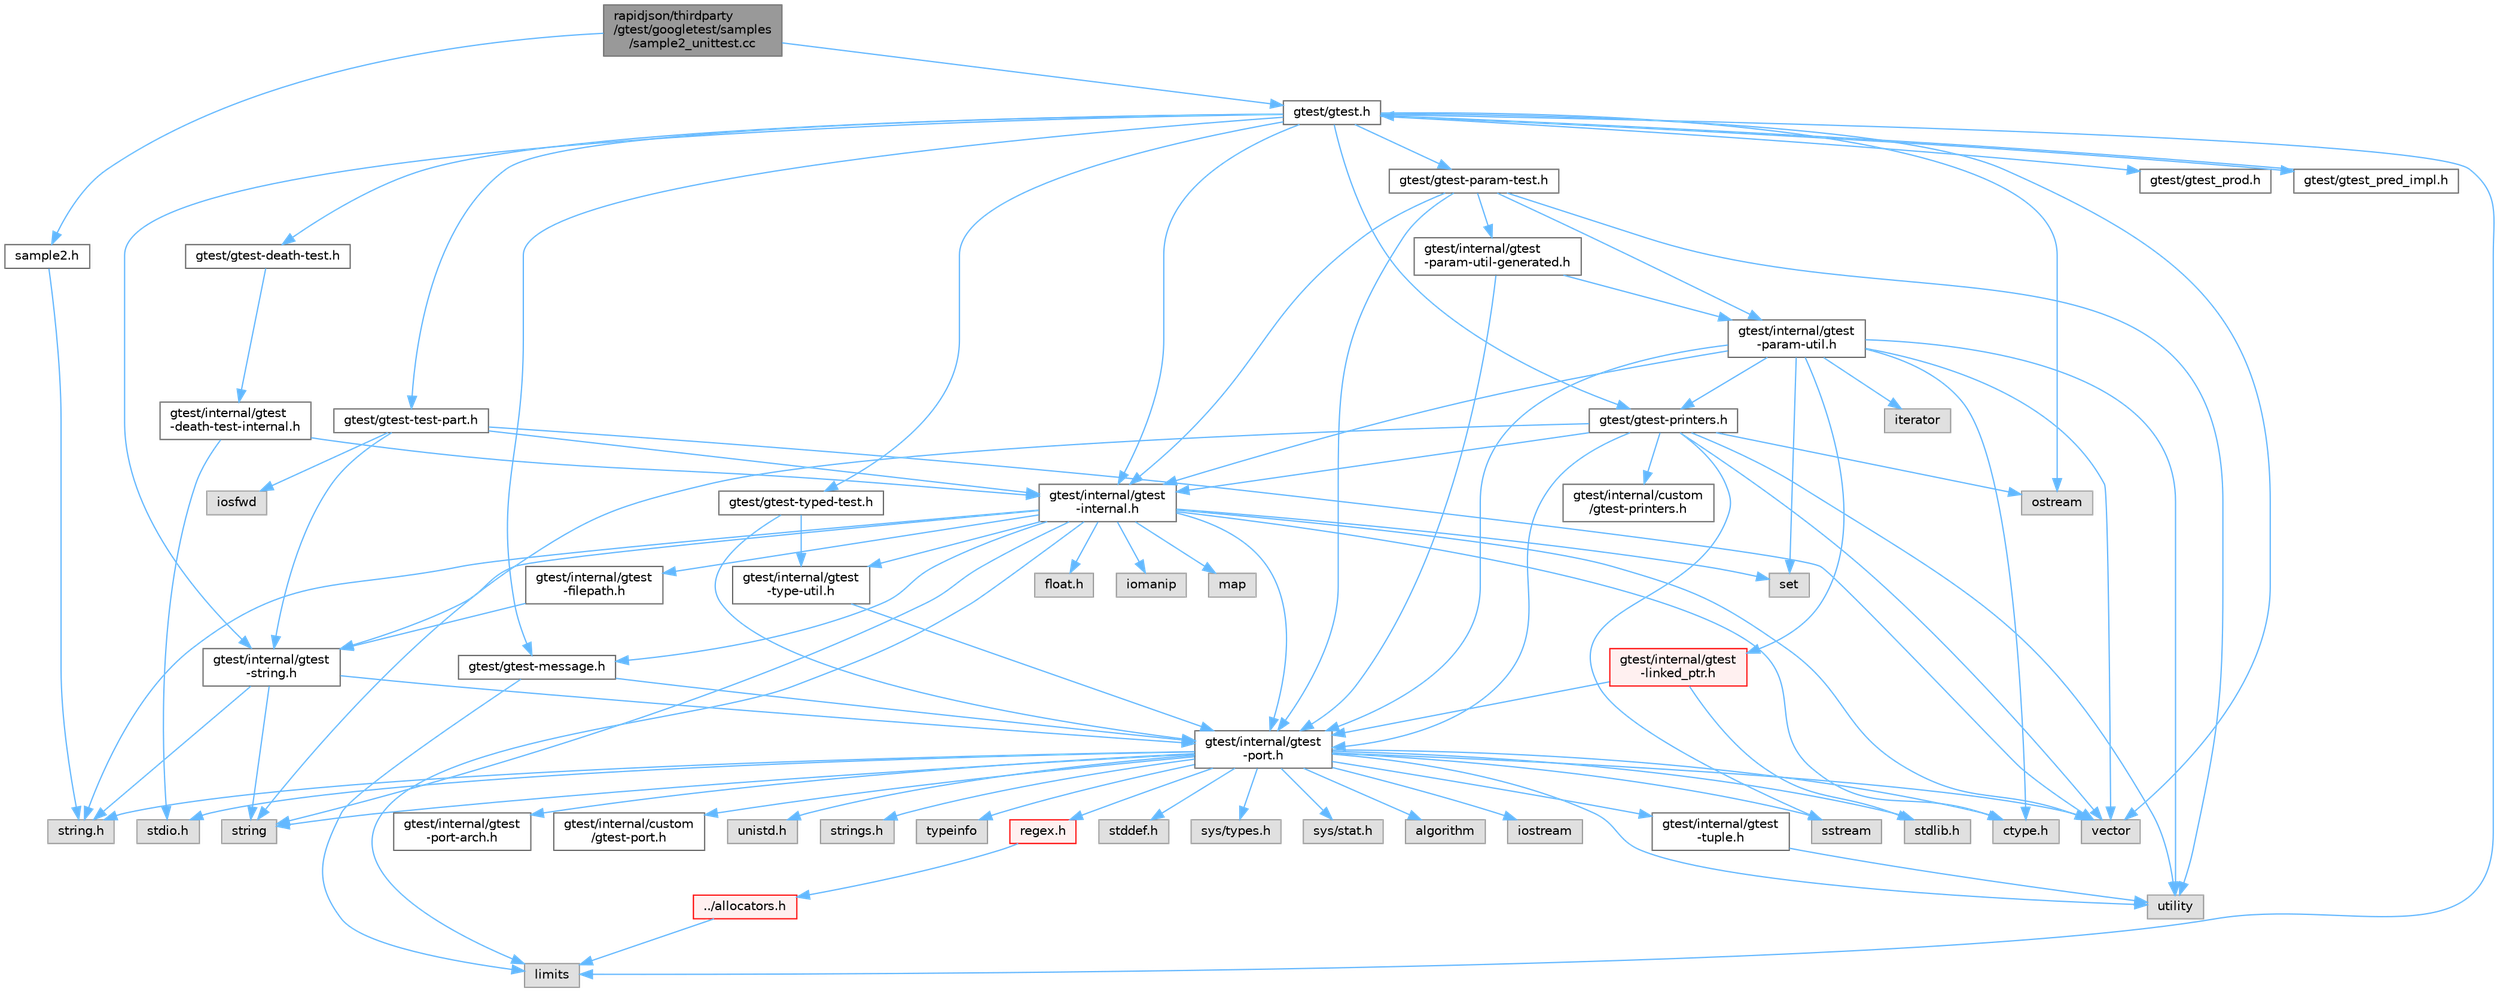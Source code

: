 digraph "rapidjson/thirdparty/gtest/googletest/samples/sample2_unittest.cc"
{
 // LATEX_PDF_SIZE
  bgcolor="transparent";
  edge [fontname=Helvetica,fontsize=10,labelfontname=Helvetica,labelfontsize=10];
  node [fontname=Helvetica,fontsize=10,shape=box,height=0.2,width=0.4];
  Node1 [id="Node000001",label="rapidjson/thirdparty\l/gtest/googletest/samples\l/sample2_unittest.cc",height=0.2,width=0.4,color="gray40", fillcolor="grey60", style="filled", fontcolor="black",tooltip=" "];
  Node1 -> Node2 [id="edge1_Node000001_Node000002",color="steelblue1",style="solid",tooltip=" "];
  Node2 [id="Node000002",label="sample2.h",height=0.2,width=0.4,color="grey40", fillcolor="white", style="filled",URL="$sample2_8h.html",tooltip=" "];
  Node2 -> Node3 [id="edge2_Node000002_Node000003",color="steelblue1",style="solid",tooltip=" "];
  Node3 [id="Node000003",label="string.h",height=0.2,width=0.4,color="grey60", fillcolor="#E0E0E0", style="filled",tooltip=" "];
  Node1 -> Node4 [id="edge3_Node000001_Node000004",color="steelblue1",style="solid",tooltip=" "];
  Node4 [id="Node000004",label="gtest/gtest.h",height=0.2,width=0.4,color="grey40", fillcolor="white", style="filled",URL="$gtest_8h.html",tooltip=" "];
  Node4 -> Node5 [id="edge4_Node000004_Node000005",color="steelblue1",style="solid",tooltip=" "];
  Node5 [id="Node000005",label="limits",height=0.2,width=0.4,color="grey60", fillcolor="#E0E0E0", style="filled",tooltip=" "];
  Node4 -> Node6 [id="edge5_Node000004_Node000006",color="steelblue1",style="solid",tooltip=" "];
  Node6 [id="Node000006",label="ostream",height=0.2,width=0.4,color="grey60", fillcolor="#E0E0E0", style="filled",tooltip=" "];
  Node4 -> Node7 [id="edge6_Node000004_Node000007",color="steelblue1",style="solid",tooltip=" "];
  Node7 [id="Node000007",label="vector",height=0.2,width=0.4,color="grey60", fillcolor="#E0E0E0", style="filled",tooltip=" "];
  Node4 -> Node8 [id="edge7_Node000004_Node000008",color="steelblue1",style="solid",tooltip=" "];
  Node8 [id="Node000008",label="gtest/internal/gtest\l-internal.h",height=0.2,width=0.4,color="grey40", fillcolor="white", style="filled",URL="$gtest-internal_8h.html",tooltip=" "];
  Node8 -> Node9 [id="edge8_Node000008_Node000009",color="steelblue1",style="solid",tooltip=" "];
  Node9 [id="Node000009",label="gtest/internal/gtest\l-port.h",height=0.2,width=0.4,color="grey40", fillcolor="white", style="filled",URL="$gtest-port_8h.html",tooltip=" "];
  Node9 -> Node10 [id="edge9_Node000009_Node000010",color="steelblue1",style="solid",tooltip=" "];
  Node10 [id="Node000010",label="ctype.h",height=0.2,width=0.4,color="grey60", fillcolor="#E0E0E0", style="filled",tooltip=" "];
  Node9 -> Node11 [id="edge10_Node000009_Node000011",color="steelblue1",style="solid",tooltip=" "];
  Node11 [id="Node000011",label="stddef.h",height=0.2,width=0.4,color="grey60", fillcolor="#E0E0E0", style="filled",tooltip=" "];
  Node9 -> Node12 [id="edge11_Node000009_Node000012",color="steelblue1",style="solid",tooltip=" "];
  Node12 [id="Node000012",label="stdlib.h",height=0.2,width=0.4,color="grey60", fillcolor="#E0E0E0", style="filled",tooltip=" "];
  Node9 -> Node13 [id="edge12_Node000009_Node000013",color="steelblue1",style="solid",tooltip=" "];
  Node13 [id="Node000013",label="stdio.h",height=0.2,width=0.4,color="grey60", fillcolor="#E0E0E0", style="filled",tooltip=" "];
  Node9 -> Node3 [id="edge13_Node000009_Node000003",color="steelblue1",style="solid",tooltip=" "];
  Node9 -> Node14 [id="edge14_Node000009_Node000014",color="steelblue1",style="solid",tooltip=" "];
  Node14 [id="Node000014",label="sys/types.h",height=0.2,width=0.4,color="grey60", fillcolor="#E0E0E0", style="filled",tooltip=" "];
  Node9 -> Node15 [id="edge15_Node000009_Node000015",color="steelblue1",style="solid",tooltip=" "];
  Node15 [id="Node000015",label="sys/stat.h",height=0.2,width=0.4,color="grey60", fillcolor="#E0E0E0", style="filled",tooltip=" "];
  Node9 -> Node16 [id="edge16_Node000009_Node000016",color="steelblue1",style="solid",tooltip=" "];
  Node16 [id="Node000016",label="string",height=0.2,width=0.4,color="grey60", fillcolor="#E0E0E0", style="filled",tooltip=" "];
  Node9 -> Node17 [id="edge17_Node000009_Node000017",color="steelblue1",style="solid",tooltip=" "];
  Node17 [id="Node000017",label="algorithm",height=0.2,width=0.4,color="grey60", fillcolor="#E0E0E0", style="filled",tooltip=" "];
  Node9 -> Node18 [id="edge18_Node000009_Node000018",color="steelblue1",style="solid",tooltip=" "];
  Node18 [id="Node000018",label="iostream",height=0.2,width=0.4,color="grey60", fillcolor="#E0E0E0", style="filled",tooltip=" "];
  Node9 -> Node19 [id="edge19_Node000009_Node000019",color="steelblue1",style="solid",tooltip=" "];
  Node19 [id="Node000019",label="sstream",height=0.2,width=0.4,color="grey60", fillcolor="#E0E0E0", style="filled",tooltip=" "];
  Node9 -> Node20 [id="edge20_Node000009_Node000020",color="steelblue1",style="solid",tooltip=" "];
  Node20 [id="Node000020",label="utility",height=0.2,width=0.4,color="grey60", fillcolor="#E0E0E0", style="filled",tooltip=" "];
  Node9 -> Node7 [id="edge21_Node000009_Node000007",color="steelblue1",style="solid",tooltip=" "];
  Node9 -> Node21 [id="edge22_Node000009_Node000021",color="steelblue1",style="solid",tooltip=" "];
  Node21 [id="Node000021",label="gtest/internal/gtest\l-port-arch.h",height=0.2,width=0.4,color="grey40", fillcolor="white", style="filled",URL="$gtest-port-arch_8h.html",tooltip=" "];
  Node9 -> Node22 [id="edge23_Node000009_Node000022",color="steelblue1",style="solid",tooltip=" "];
  Node22 [id="Node000022",label="gtest/internal/custom\l/gtest-port.h",height=0.2,width=0.4,color="grey40", fillcolor="white", style="filled",URL="$custom_2gtest-port_8h.html",tooltip=" "];
  Node9 -> Node23 [id="edge24_Node000009_Node000023",color="steelblue1",style="solid",tooltip=" "];
  Node23 [id="Node000023",label="unistd.h",height=0.2,width=0.4,color="grey60", fillcolor="#E0E0E0", style="filled",tooltip=" "];
  Node9 -> Node24 [id="edge25_Node000009_Node000024",color="steelblue1",style="solid",tooltip=" "];
  Node24 [id="Node000024",label="strings.h",height=0.2,width=0.4,color="grey60", fillcolor="#E0E0E0", style="filled",tooltip=" "];
  Node9 -> Node25 [id="edge26_Node000009_Node000025",color="steelblue1",style="solid",tooltip=" "];
  Node25 [id="Node000025",label="regex.h",height=0.2,width=0.4,color="red", fillcolor="#FFF0F0", style="filled",URL="$regex_8h.html",tooltip=" "];
  Node25 -> Node26 [id="edge27_Node000025_Node000026",color="steelblue1",style="solid",tooltip=" "];
  Node26 [id="Node000026",label="../allocators.h",height=0.2,width=0.4,color="red", fillcolor="#FFF0F0", style="filled",URL="$allocators_8h.html",tooltip=" "];
  Node26 -> Node5 [id="edge28_Node000026_Node000005",color="steelblue1",style="solid",tooltip=" "];
  Node9 -> Node38 [id="edge29_Node000009_Node000038",color="steelblue1",style="solid",tooltip=" "];
  Node38 [id="Node000038",label="typeinfo",height=0.2,width=0.4,color="grey60", fillcolor="#E0E0E0", style="filled",tooltip=" "];
  Node9 -> Node39 [id="edge30_Node000009_Node000039",color="steelblue1",style="solid",tooltip=" "];
  Node39 [id="Node000039",label="gtest/internal/gtest\l-tuple.h",height=0.2,width=0.4,color="grey40", fillcolor="white", style="filled",URL="$gtest-tuple_8h.html",tooltip=" "];
  Node39 -> Node20 [id="edge31_Node000039_Node000020",color="steelblue1",style="solid",tooltip=" "];
  Node8 -> Node10 [id="edge32_Node000008_Node000010",color="steelblue1",style="solid",tooltip=" "];
  Node8 -> Node40 [id="edge33_Node000008_Node000040",color="steelblue1",style="solid",tooltip=" "];
  Node40 [id="Node000040",label="float.h",height=0.2,width=0.4,color="grey60", fillcolor="#E0E0E0", style="filled",tooltip=" "];
  Node8 -> Node3 [id="edge34_Node000008_Node000003",color="steelblue1",style="solid",tooltip=" "];
  Node8 -> Node41 [id="edge35_Node000008_Node000041",color="steelblue1",style="solid",tooltip=" "];
  Node41 [id="Node000041",label="iomanip",height=0.2,width=0.4,color="grey60", fillcolor="#E0E0E0", style="filled",tooltip=" "];
  Node8 -> Node5 [id="edge36_Node000008_Node000005",color="steelblue1",style="solid",tooltip=" "];
  Node8 -> Node42 [id="edge37_Node000008_Node000042",color="steelblue1",style="solid",tooltip=" "];
  Node42 [id="Node000042",label="map",height=0.2,width=0.4,color="grey60", fillcolor="#E0E0E0", style="filled",tooltip=" "];
  Node8 -> Node43 [id="edge38_Node000008_Node000043",color="steelblue1",style="solid",tooltip=" "];
  Node43 [id="Node000043",label="set",height=0.2,width=0.4,color="grey60", fillcolor="#E0E0E0", style="filled",tooltip=" "];
  Node8 -> Node16 [id="edge39_Node000008_Node000016",color="steelblue1",style="solid",tooltip=" "];
  Node8 -> Node7 [id="edge40_Node000008_Node000007",color="steelblue1",style="solid",tooltip=" "];
  Node8 -> Node44 [id="edge41_Node000008_Node000044",color="steelblue1",style="solid",tooltip=" "];
  Node44 [id="Node000044",label="gtest/gtest-message.h",height=0.2,width=0.4,color="grey40", fillcolor="white", style="filled",URL="$gtest-message_8h.html",tooltip=" "];
  Node44 -> Node5 [id="edge42_Node000044_Node000005",color="steelblue1",style="solid",tooltip=" "];
  Node44 -> Node9 [id="edge43_Node000044_Node000009",color="steelblue1",style="solid",tooltip=" "];
  Node8 -> Node45 [id="edge44_Node000008_Node000045",color="steelblue1",style="solid",tooltip=" "];
  Node45 [id="Node000045",label="gtest/internal/gtest\l-filepath.h",height=0.2,width=0.4,color="grey40", fillcolor="white", style="filled",URL="$gtest-filepath_8h.html",tooltip=" "];
  Node45 -> Node46 [id="edge45_Node000045_Node000046",color="steelblue1",style="solid",tooltip=" "];
  Node46 [id="Node000046",label="gtest/internal/gtest\l-string.h",height=0.2,width=0.4,color="grey40", fillcolor="white", style="filled",URL="$gtest-string_8h.html",tooltip=" "];
  Node46 -> Node3 [id="edge46_Node000046_Node000003",color="steelblue1",style="solid",tooltip=" "];
  Node46 -> Node16 [id="edge47_Node000046_Node000016",color="steelblue1",style="solid",tooltip=" "];
  Node46 -> Node9 [id="edge48_Node000046_Node000009",color="steelblue1",style="solid",tooltip=" "];
  Node8 -> Node46 [id="edge49_Node000008_Node000046",color="steelblue1",style="solid",tooltip=" "];
  Node8 -> Node47 [id="edge50_Node000008_Node000047",color="steelblue1",style="solid",tooltip=" "];
  Node47 [id="Node000047",label="gtest/internal/gtest\l-type-util.h",height=0.2,width=0.4,color="grey40", fillcolor="white", style="filled",URL="$gtest-type-util_8h.html",tooltip=" "];
  Node47 -> Node9 [id="edge51_Node000047_Node000009",color="steelblue1",style="solid",tooltip=" "];
  Node4 -> Node46 [id="edge52_Node000004_Node000046",color="steelblue1",style="solid",tooltip=" "];
  Node4 -> Node48 [id="edge53_Node000004_Node000048",color="steelblue1",style="solid",tooltip=" "];
  Node48 [id="Node000048",label="gtest/gtest-death-test.h",height=0.2,width=0.4,color="grey40", fillcolor="white", style="filled",URL="$gtest-death-test_8h.html",tooltip=" "];
  Node48 -> Node49 [id="edge54_Node000048_Node000049",color="steelblue1",style="solid",tooltip=" "];
  Node49 [id="Node000049",label="gtest/internal/gtest\l-death-test-internal.h",height=0.2,width=0.4,color="grey40", fillcolor="white", style="filled",URL="$gtest-death-test-internal_8h.html",tooltip=" "];
  Node49 -> Node8 [id="edge55_Node000049_Node000008",color="steelblue1",style="solid",tooltip=" "];
  Node49 -> Node13 [id="edge56_Node000049_Node000013",color="steelblue1",style="solid",tooltip=" "];
  Node4 -> Node44 [id="edge57_Node000004_Node000044",color="steelblue1",style="solid",tooltip=" "];
  Node4 -> Node50 [id="edge58_Node000004_Node000050",color="steelblue1",style="solid",tooltip=" "];
  Node50 [id="Node000050",label="gtest/gtest-param-test.h",height=0.2,width=0.4,color="grey40", fillcolor="white", style="filled",URL="$gtest-param-test_8h.html",tooltip=" "];
  Node50 -> Node9 [id="edge59_Node000050_Node000009",color="steelblue1",style="solid",tooltip=" "];
  Node50 -> Node20 [id="edge60_Node000050_Node000020",color="steelblue1",style="solid",tooltip=" "];
  Node50 -> Node8 [id="edge61_Node000050_Node000008",color="steelblue1",style="solid",tooltip=" "];
  Node50 -> Node51 [id="edge62_Node000050_Node000051",color="steelblue1",style="solid",tooltip=" "];
  Node51 [id="Node000051",label="gtest/internal/gtest\l-param-util.h",height=0.2,width=0.4,color="grey40", fillcolor="white", style="filled",URL="$gtest-param-util_8h.html",tooltip=" "];
  Node51 -> Node10 [id="edge63_Node000051_Node000010",color="steelblue1",style="solid",tooltip=" "];
  Node51 -> Node52 [id="edge64_Node000051_Node000052",color="steelblue1",style="solid",tooltip=" "];
  Node52 [id="Node000052",label="iterator",height=0.2,width=0.4,color="grey60", fillcolor="#E0E0E0", style="filled",tooltip=" "];
  Node51 -> Node43 [id="edge65_Node000051_Node000043",color="steelblue1",style="solid",tooltip=" "];
  Node51 -> Node20 [id="edge66_Node000051_Node000020",color="steelblue1",style="solid",tooltip=" "];
  Node51 -> Node7 [id="edge67_Node000051_Node000007",color="steelblue1",style="solid",tooltip=" "];
  Node51 -> Node8 [id="edge68_Node000051_Node000008",color="steelblue1",style="solid",tooltip=" "];
  Node51 -> Node53 [id="edge69_Node000051_Node000053",color="steelblue1",style="solid",tooltip=" "];
  Node53 [id="Node000053",label="gtest/internal/gtest\l-linked_ptr.h",height=0.2,width=0.4,color="red", fillcolor="#FFF0F0", style="filled",URL="$gtest-linked__ptr_8h.html",tooltip=" "];
  Node53 -> Node12 [id="edge70_Node000053_Node000012",color="steelblue1",style="solid",tooltip=" "];
  Node53 -> Node9 [id="edge71_Node000053_Node000009",color="steelblue1",style="solid",tooltip=" "];
  Node51 -> Node9 [id="edge72_Node000051_Node000009",color="steelblue1",style="solid",tooltip=" "];
  Node51 -> Node55 [id="edge73_Node000051_Node000055",color="steelblue1",style="solid",tooltip=" "];
  Node55 [id="Node000055",label="gtest/gtest-printers.h",height=0.2,width=0.4,color="grey40", fillcolor="white", style="filled",URL="$gtest-printers_8h.html",tooltip=" "];
  Node55 -> Node6 [id="edge74_Node000055_Node000006",color="steelblue1",style="solid",tooltip=" "];
  Node55 -> Node19 [id="edge75_Node000055_Node000019",color="steelblue1",style="solid",tooltip=" "];
  Node55 -> Node16 [id="edge76_Node000055_Node000016",color="steelblue1",style="solid",tooltip=" "];
  Node55 -> Node20 [id="edge77_Node000055_Node000020",color="steelblue1",style="solid",tooltip=" "];
  Node55 -> Node7 [id="edge78_Node000055_Node000007",color="steelblue1",style="solid",tooltip=" "];
  Node55 -> Node9 [id="edge79_Node000055_Node000009",color="steelblue1",style="solid",tooltip=" "];
  Node55 -> Node8 [id="edge80_Node000055_Node000008",color="steelblue1",style="solid",tooltip=" "];
  Node55 -> Node56 [id="edge81_Node000055_Node000056",color="steelblue1",style="solid",tooltip=" "];
  Node56 [id="Node000056",label="gtest/internal/custom\l/gtest-printers.h",height=0.2,width=0.4,color="grey40", fillcolor="white", style="filled",URL="$internal_2custom_2gtest-printers_8h.html",tooltip=" "];
  Node50 -> Node57 [id="edge82_Node000050_Node000057",color="steelblue1",style="solid",tooltip=" "];
  Node57 [id="Node000057",label="gtest/internal/gtest\l-param-util-generated.h",height=0.2,width=0.4,color="grey40", fillcolor="white", style="filled",URL="$gtest-param-util-generated_8h.html",tooltip=" "];
  Node57 -> Node51 [id="edge83_Node000057_Node000051",color="steelblue1",style="solid",tooltip=" "];
  Node57 -> Node9 [id="edge84_Node000057_Node000009",color="steelblue1",style="solid",tooltip=" "];
  Node4 -> Node55 [id="edge85_Node000004_Node000055",color="steelblue1",style="solid",tooltip=" "];
  Node4 -> Node58 [id="edge86_Node000004_Node000058",color="steelblue1",style="solid",tooltip=" "];
  Node58 [id="Node000058",label="gtest/gtest_prod.h",height=0.2,width=0.4,color="grey40", fillcolor="white", style="filled",URL="$gtest__prod_8h.html",tooltip=" "];
  Node4 -> Node59 [id="edge87_Node000004_Node000059",color="steelblue1",style="solid",tooltip=" "];
  Node59 [id="Node000059",label="gtest/gtest-test-part.h",height=0.2,width=0.4,color="grey40", fillcolor="white", style="filled",URL="$gtest-test-part_8h.html",tooltip=" "];
  Node59 -> Node60 [id="edge88_Node000059_Node000060",color="steelblue1",style="solid",tooltip=" "];
  Node60 [id="Node000060",label="iosfwd",height=0.2,width=0.4,color="grey60", fillcolor="#E0E0E0", style="filled",tooltip=" "];
  Node59 -> Node7 [id="edge89_Node000059_Node000007",color="steelblue1",style="solid",tooltip=" "];
  Node59 -> Node8 [id="edge90_Node000059_Node000008",color="steelblue1",style="solid",tooltip=" "];
  Node59 -> Node46 [id="edge91_Node000059_Node000046",color="steelblue1",style="solid",tooltip=" "];
  Node4 -> Node61 [id="edge92_Node000004_Node000061",color="steelblue1",style="solid",tooltip=" "];
  Node61 [id="Node000061",label="gtest/gtest-typed-test.h",height=0.2,width=0.4,color="grey40", fillcolor="white", style="filled",URL="$gtest-typed-test_8h.html",tooltip=" "];
  Node61 -> Node9 [id="edge93_Node000061_Node000009",color="steelblue1",style="solid",tooltip=" "];
  Node61 -> Node47 [id="edge94_Node000061_Node000047",color="steelblue1",style="solid",tooltip=" "];
  Node4 -> Node62 [id="edge95_Node000004_Node000062",color="steelblue1",style="solid",tooltip=" "];
  Node62 [id="Node000062",label="gtest/gtest_pred_impl.h",height=0.2,width=0.4,color="grey40", fillcolor="white", style="filled",URL="$gtest__pred__impl_8h.html",tooltip=" "];
  Node62 -> Node4 [id="edge96_Node000062_Node000004",color="steelblue1",style="solid",tooltip=" "];
}
